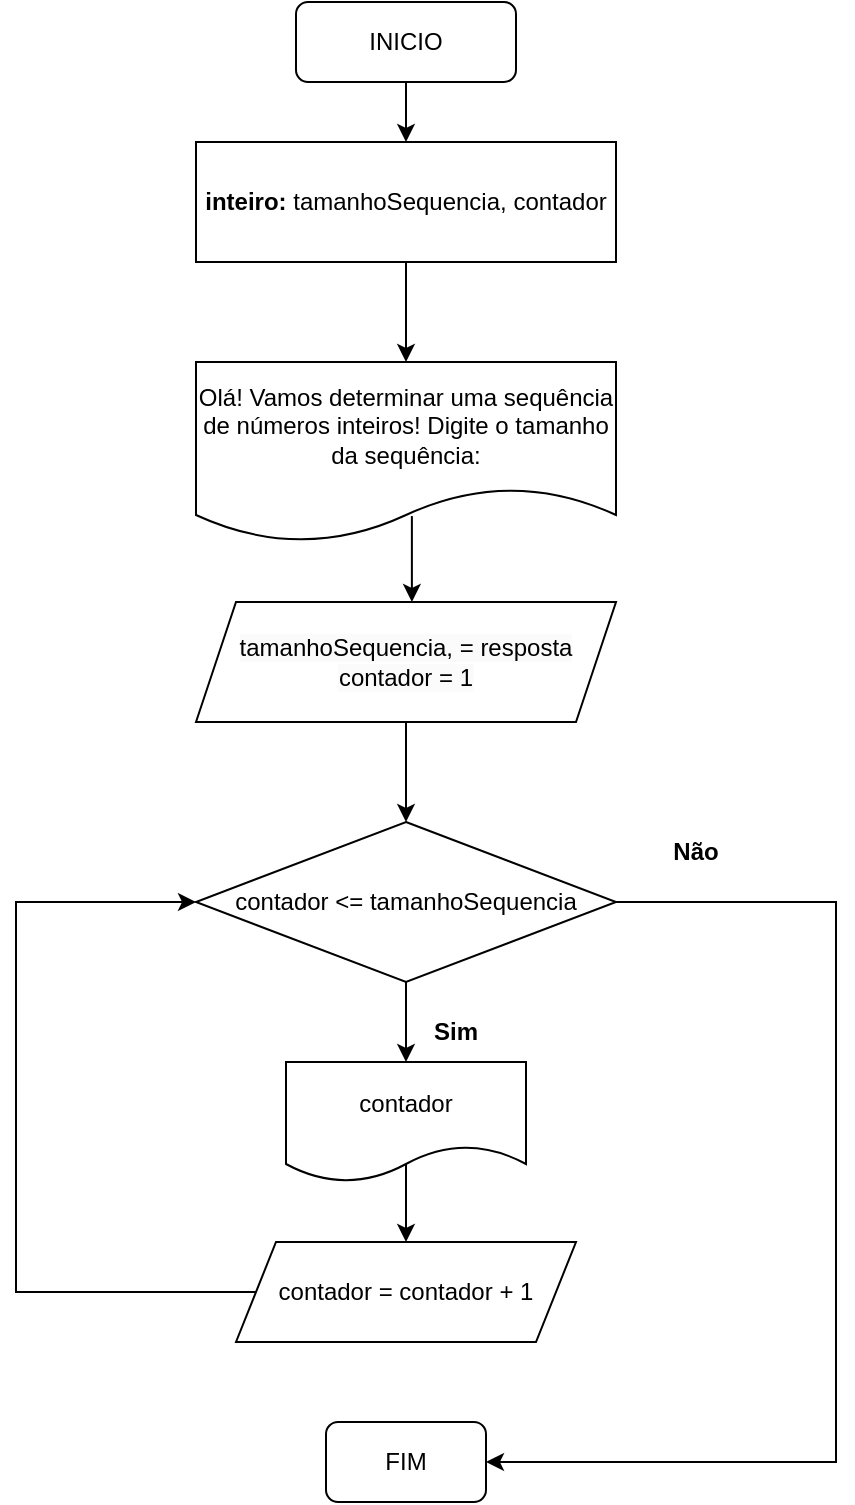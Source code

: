 <mxfile version="24.7.5">
  <diagram name="Página-1" id="K6fUWGyf7a_DqGfm2ENh">
    <mxGraphModel dx="880" dy="434" grid="1" gridSize="10" guides="1" tooltips="1" connect="1" arrows="1" fold="1" page="1" pageScale="1" pageWidth="827" pageHeight="1169" math="0" shadow="0">
      <root>
        <mxCell id="0" />
        <mxCell id="1" parent="0" />
        <mxCell id="kTrHDFf1hCouMPoiKb8n-5" value="" style="edgeStyle=orthogonalEdgeStyle;rounded=0;orthogonalLoop=1;jettySize=auto;html=1;" parent="1" source="kTrHDFf1hCouMPoiKb8n-1" target="kTrHDFf1hCouMPoiKb8n-4" edge="1">
          <mxGeometry relative="1" as="geometry" />
        </mxCell>
        <mxCell id="kTrHDFf1hCouMPoiKb8n-1" value="&lt;font style=&quot;vertical-align: inherit;&quot;&gt;&lt;font style=&quot;vertical-align: inherit;&quot;&gt;INICIO&lt;/font&gt;&lt;/font&gt;" style="rounded=1;whiteSpace=wrap;html=1;" parent="1" vertex="1">
          <mxGeometry x="280" y="40" width="110" height="40" as="geometry" />
        </mxCell>
        <mxCell id="kTrHDFf1hCouMPoiKb8n-8" value="" style="edgeStyle=orthogonalEdgeStyle;rounded=0;orthogonalLoop=1;jettySize=auto;html=1;" parent="1" source="kTrHDFf1hCouMPoiKb8n-4" target="kTrHDFf1hCouMPoiKb8n-7" edge="1">
          <mxGeometry relative="1" as="geometry" />
        </mxCell>
        <mxCell id="kTrHDFf1hCouMPoiKb8n-4" value="&lt;b&gt;inteiro: &lt;/b&gt;tamanhoSequencia, contador" style="rounded=0;whiteSpace=wrap;html=1;" parent="1" vertex="1">
          <mxGeometry x="230" y="110" width="210" height="60" as="geometry" />
        </mxCell>
        <mxCell id="kTrHDFf1hCouMPoiKb8n-13" value="" style="edgeStyle=orthogonalEdgeStyle;rounded=0;orthogonalLoop=1;jettySize=auto;html=1;exitX=0.514;exitY=0.856;exitDx=0;exitDy=0;exitPerimeter=0;" parent="1" source="kTrHDFf1hCouMPoiKb8n-7" target="kTrHDFf1hCouMPoiKb8n-9" edge="1">
          <mxGeometry relative="1" as="geometry">
            <Array as="points">
              <mxPoint x="338" y="360" />
              <mxPoint x="338" y="360" />
            </Array>
          </mxGeometry>
        </mxCell>
        <mxCell id="kTrHDFf1hCouMPoiKb8n-7" value="Olá! Vamos determinar uma sequência de números inteiros! Digite o tamanho da sequência:" style="shape=document;whiteSpace=wrap;html=1;boundedLbl=1;" parent="1" vertex="1">
          <mxGeometry x="230" y="220" width="210" height="90" as="geometry" />
        </mxCell>
        <mxCell id="kTrHDFf1hCouMPoiKb8n-15" value="" style="edgeStyle=orthogonalEdgeStyle;rounded=0;orthogonalLoop=1;jettySize=auto;html=1;" parent="1" source="kTrHDFf1hCouMPoiKb8n-9" target="kTrHDFf1hCouMPoiKb8n-14" edge="1">
          <mxGeometry relative="1" as="geometry" />
        </mxCell>
        <mxCell id="kTrHDFf1hCouMPoiKb8n-9" value="&lt;br&gt;&lt;span style=&quot;color: rgb(0, 0, 0); font-family: Helvetica; font-size: 12px; font-style: normal; font-variant-ligatures: normal; font-variant-caps: normal; font-weight: 400; letter-spacing: normal; orphans: 2; text-align: center; text-indent: 0px; text-transform: none; widows: 2; word-spacing: 0px; -webkit-text-stroke-width: 0px; white-space: normal; background-color: rgb(251, 251, 251); text-decoration-thickness: initial; text-decoration-style: initial; text-decoration-color: initial; display: inline !important; float: none;&quot;&gt;tamanhoSequencia, = resposta&lt;/span&gt;&lt;div&gt;&lt;span style=&quot;color: rgb(0, 0, 0); font-family: Helvetica; font-size: 12px; font-style: normal; font-variant-ligatures: normal; font-variant-caps: normal; letter-spacing: normal; orphans: 2; text-align: center; text-indent: 0px; text-transform: none; widows: 2; word-spacing: 0px; -webkit-text-stroke-width: 0px; white-space: normal; background-color: rgb(251, 251, 251); text-decoration-thickness: initial; text-decoration-style: initial; text-decoration-color: initial; float: none; display: inline !important;&quot;&gt;c&lt;/span&gt;&lt;span style=&quot;forced-color-adjust: none; color: rgb(0, 0, 0); font-family: Helvetica; font-size: 12px; font-style: normal; font-variant-ligatures: normal; font-variant-caps: normal; letter-spacing: normal; orphans: 2; text-align: center; text-indent: 0px; text-transform: none; widows: 2; word-spacing: 0px; -webkit-text-stroke-width: 0px; white-space: normal; background-color: rgb(251, 251, 251); text-decoration-thickness: initial; text-decoration-style: initial; text-decoration-color: initial;&quot;&gt;ontador = 1&lt;/span&gt;&lt;br&gt;&lt;br&gt;&lt;/div&gt;" style="shape=parallelogram;perimeter=parallelogramPerimeter;whiteSpace=wrap;html=1;fixedSize=1;" parent="1" vertex="1">
          <mxGeometry x="230" y="340" width="210" height="60" as="geometry" />
        </mxCell>
        <mxCell id="kTrHDFf1hCouMPoiKb8n-18" value="" style="edgeStyle=orthogonalEdgeStyle;rounded=0;orthogonalLoop=1;jettySize=auto;html=1;" parent="1" source="kTrHDFf1hCouMPoiKb8n-14" target="kTrHDFf1hCouMPoiKb8n-16" edge="1">
          <mxGeometry relative="1" as="geometry" />
        </mxCell>
        <mxCell id="kTrHDFf1hCouMPoiKb8n-14" value="contador &amp;lt;= tamanhoSequencia" style="rhombus;whiteSpace=wrap;html=1;" parent="1" vertex="1">
          <mxGeometry x="230" y="450" width="210" height="80" as="geometry" />
        </mxCell>
        <mxCell id="kTrHDFf1hCouMPoiKb8n-23" value="" style="edgeStyle=orthogonalEdgeStyle;rounded=0;orthogonalLoop=1;jettySize=auto;html=1;exitX=0.5;exitY=0.817;exitDx=0;exitDy=0;exitPerimeter=0;" parent="1" source="kTrHDFf1hCouMPoiKb8n-16" target="kTrHDFf1hCouMPoiKb8n-22" edge="1">
          <mxGeometry relative="1" as="geometry" />
        </mxCell>
        <mxCell id="kTrHDFf1hCouMPoiKb8n-16" value="contador" style="shape=document;whiteSpace=wrap;html=1;boundedLbl=1;" parent="1" vertex="1">
          <mxGeometry x="275" y="570" width="120" height="60" as="geometry" />
        </mxCell>
        <mxCell id="kTrHDFf1hCouMPoiKb8n-19" value="&lt;b&gt;Sim&lt;/b&gt;" style="text;html=1;align=center;verticalAlign=middle;whiteSpace=wrap;rounded=0;" parent="1" vertex="1">
          <mxGeometry x="330" y="540" width="60" height="30" as="geometry" />
        </mxCell>
        <mxCell id="kTrHDFf1hCouMPoiKb8n-20" value="" style="endArrow=classic;html=1;rounded=0;entryX=1;entryY=0.5;entryDx=0;entryDy=0;exitX=1;exitY=0.5;exitDx=0;exitDy=0;" parent="1" source="kTrHDFf1hCouMPoiKb8n-14" target="kTrHDFf1hCouMPoiKb8n-24" edge="1">
          <mxGeometry width="50" height="50" relative="1" as="geometry">
            <mxPoint x="440" y="500" as="sourcePoint" />
            <mxPoint x="550" y="712.667" as="targetPoint" />
            <Array as="points">
              <mxPoint x="550" y="490" />
              <mxPoint x="550" y="770" />
            </Array>
          </mxGeometry>
        </mxCell>
        <mxCell id="kTrHDFf1hCouMPoiKb8n-22" value="contador = contador + 1" style="shape=parallelogram;perimeter=parallelogramPerimeter;whiteSpace=wrap;html=1;fixedSize=1;" parent="1" vertex="1">
          <mxGeometry x="250" y="660" width="170" height="50" as="geometry" />
        </mxCell>
        <mxCell id="kTrHDFf1hCouMPoiKb8n-24" value="FIM" style="rounded=1;whiteSpace=wrap;html=1;" parent="1" vertex="1">
          <mxGeometry x="295" y="750" width="80" height="40" as="geometry" />
        </mxCell>
        <mxCell id="kTrHDFf1hCouMPoiKb8n-29" value="" style="endArrow=classic;html=1;rounded=0;entryX=0;entryY=0.5;entryDx=0;entryDy=0;exitX=0;exitY=0.5;exitDx=0;exitDy=0;" parent="1" source="kTrHDFf1hCouMPoiKb8n-22" target="kTrHDFf1hCouMPoiKb8n-14" edge="1">
          <mxGeometry width="50" height="50" relative="1" as="geometry">
            <mxPoint x="260" y="710" as="sourcePoint" />
            <mxPoint x="310" y="660" as="targetPoint" />
            <Array as="points">
              <mxPoint x="140" y="685" />
              <mxPoint x="140" y="490" />
            </Array>
          </mxGeometry>
        </mxCell>
        <mxCell id="kTrHDFf1hCouMPoiKb8n-30" value="&lt;b&gt;Não&lt;/b&gt;" style="text;html=1;align=center;verticalAlign=middle;whiteSpace=wrap;rounded=0;" parent="1" vertex="1">
          <mxGeometry x="450" y="450" width="60" height="30" as="geometry" />
        </mxCell>
      </root>
    </mxGraphModel>
  </diagram>
</mxfile>
